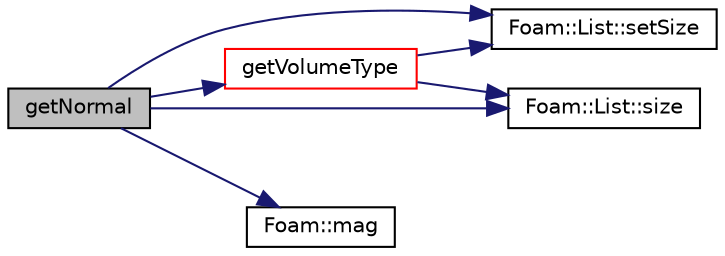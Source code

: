 digraph "getNormal"
{
  bgcolor="transparent";
  edge [fontname="Helvetica",fontsize="10",labelfontname="Helvetica",labelfontsize="10"];
  node [fontname="Helvetica",fontsize="10",shape=record];
  rankdir="LR";
  Node125 [label="getNormal",height=0.2,width=0.4,color="black", fillcolor="grey75", style="filled", fontcolor="black"];
  Node125 -> Node126 [color="midnightblue",fontsize="10",style="solid",fontname="Helvetica"];
  Node126 [label="getVolumeType",height=0.2,width=0.4,color="red",URL="$a26365.html#a1d3ba31549036f01425643d189858d2a",tooltip="Determine type (inside/outside/mixed) for point. unknown if. "];
  Node126 -> Node127 [color="midnightblue",fontsize="10",style="solid",fontname="Helvetica"];
  Node127 [label="Foam::List::setSize",height=0.2,width=0.4,color="black",URL="$a26833.html#aedb985ffeaf1bdbfeccc2a8730405703",tooltip="Reset size of List. "];
  Node126 -> Node128 [color="midnightblue",fontsize="10",style="solid",fontname="Helvetica"];
  Node128 [label="Foam::List::size",height=0.2,width=0.4,color="black",URL="$a26833.html#a8a5f6fa29bd4b500caf186f60245b384",tooltip="Override size to be inconsistent with allocated storage. "];
  Node125 -> Node134 [color="midnightblue",fontsize="10",style="solid",fontname="Helvetica"];
  Node134 [label="Foam::mag",height=0.2,width=0.4,color="black",URL="$a21851.html#a929da2a3fdcf3dacbbe0487d3a330dae"];
  Node125 -> Node127 [color="midnightblue",fontsize="10",style="solid",fontname="Helvetica"];
  Node125 -> Node128 [color="midnightblue",fontsize="10",style="solid",fontname="Helvetica"];
}
